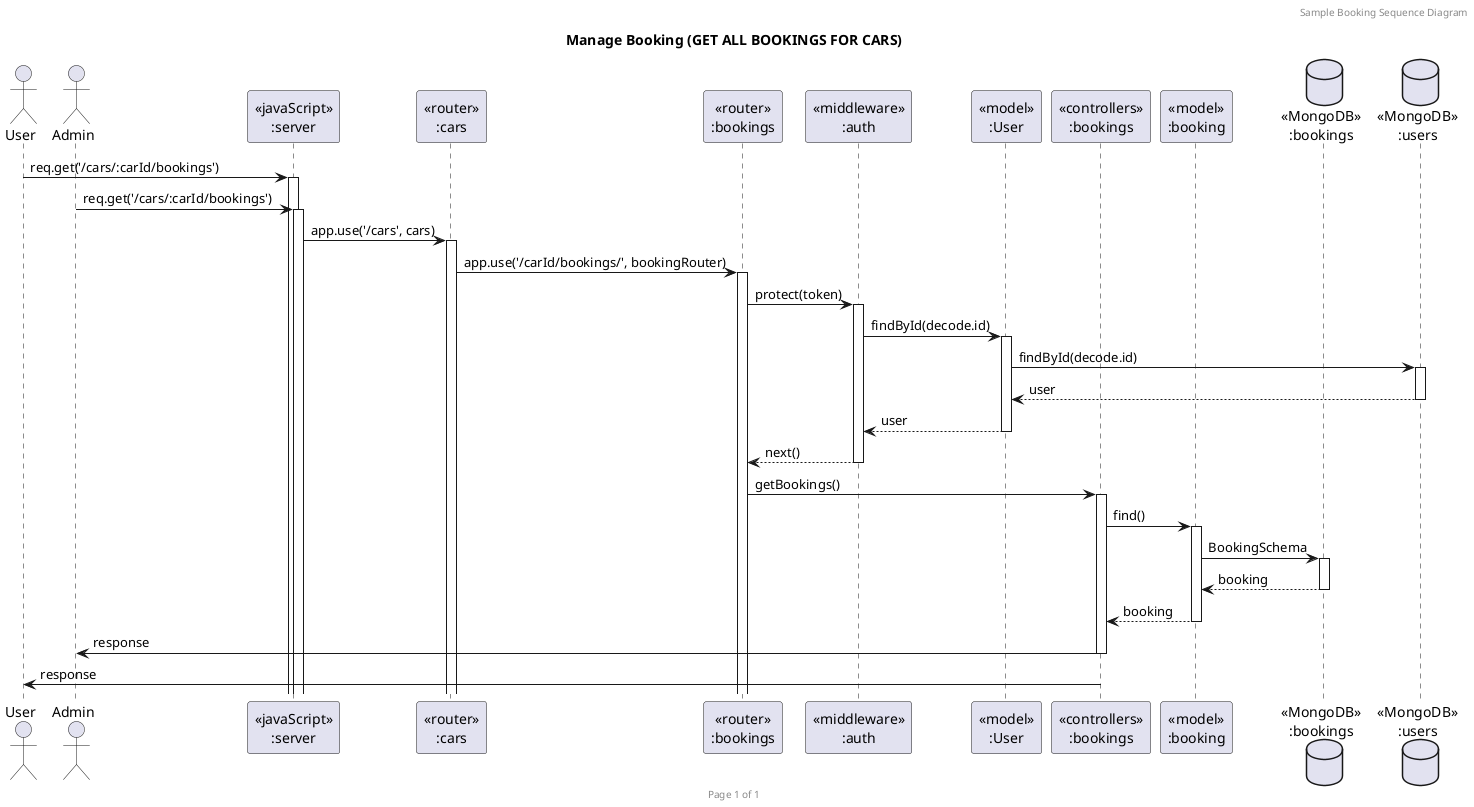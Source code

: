 @startuml Manage Booking (GET ALL BOOKINGS FOR CARS)

header Sample Booking Sequence Diagram
footer Page %page% of %lastpage%
title "Manage Booking (GET ALL BOOKINGS FOR CARS)"

' --------------------------------------------------------------------
actor "User" as user
actor "Admin" as admin
participant "<<javaScript>>\n:server" as server
participant "<<router>>\n:cars" as routerCars
participant "<<router>>\n:bookings" as routerBookings
participant "<<middleware>>\n:auth" as middlewareAuth
participant "<<model>>\n:User" as modelUser
participant "<<controllers>>\n:bookings" as controllersBookings
participant "<<model>>\n:booking" as modelBookings
database "<<MongoDB>>\n:bookings" as BookingsDatabase
database "<<MongoDB>>\n:users" as UsersDatabase

' --------------------------------------------------------------------
user -> server ++: req.get('/cars/:carId/bookings')
admin -> server ++: req.get('/cars/:carId/bookings')

server -> routerCars ++: app.use('/cars', cars)
routerCars -> routerBookings ++: app.use('/carId/bookings/', bookingRouter)
routerBookings -> middlewareAuth ++: protect(token)
middlewareAuth -> modelUser ++: findById(decode.id)
modelUser -> UsersDatabase ++: findById(decode.id)
modelUser <-- UsersDatabase --: user

middlewareAuth <-- modelUser --:user
middlewareAuth --> routerBookings --: next()

routerBookings -> controllersBookings ++: getBookings()

controllersBookings -> modelBookings ++: find()

modelBookings -> BookingsDatabase ++: BookingSchema
BookingsDatabase --> modelBookings --: booking
controllersBookings <-- modelBookings --: booking
controllersBookings -> admin --: response
controllersBookings -> user --: response

' --------------------------------------------------------------------
@enduml
